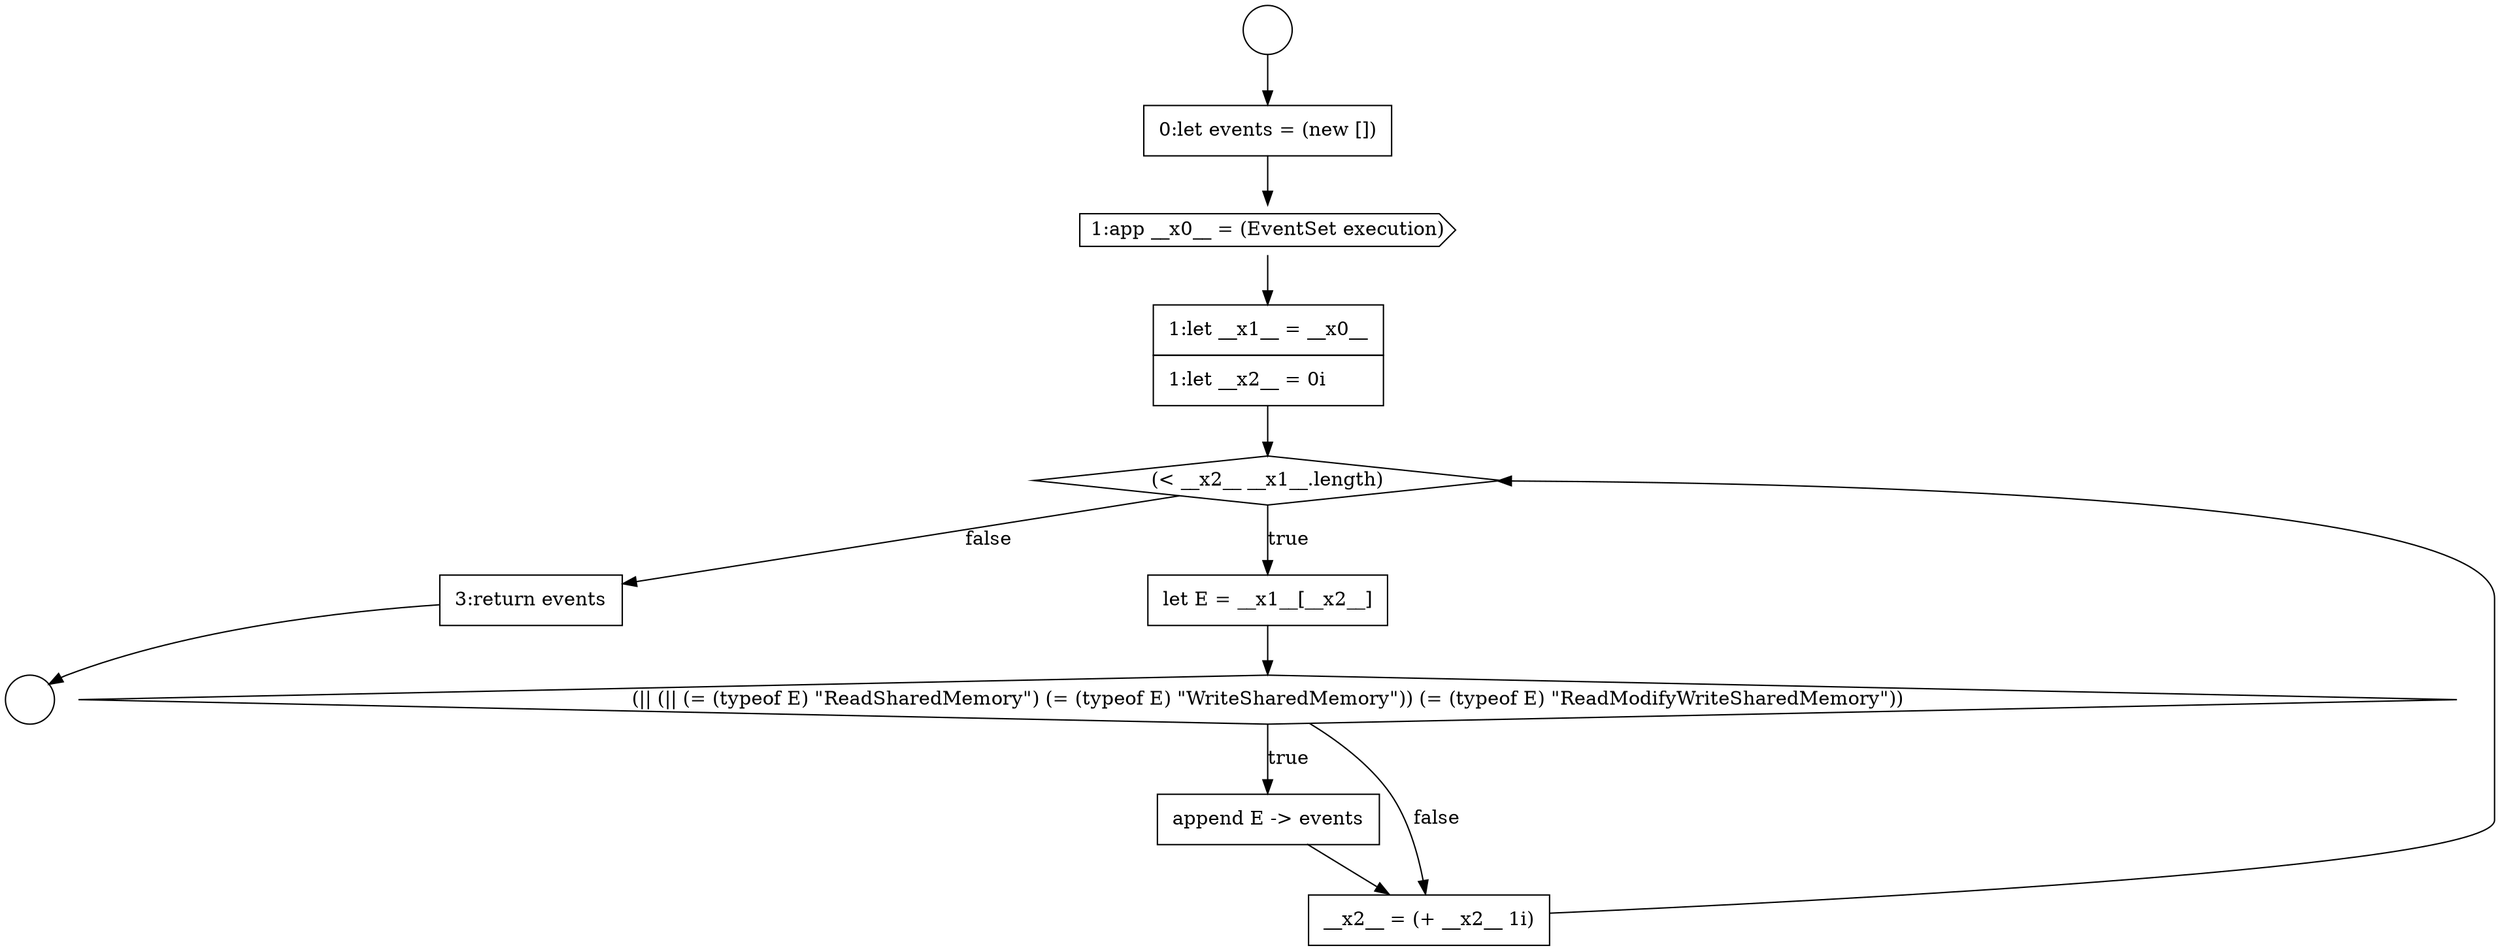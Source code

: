 digraph {
  node19582 [shape=none, margin=0, label=<<font color="black">
    <table border="0" cellborder="1" cellspacing="0" cellpadding="10">
      <tr><td align="left">1:let __x1__ = __x0__</td></tr>
      <tr><td align="left">1:let __x2__ = 0i</td></tr>
    </table>
  </font>> color="black" fillcolor="white" style=filled]
  node19578 [shape=circle label=" " color="black" fillcolor="white" style=filled]
  node19585 [shape=diamond, label=<<font color="black">(|| (|| (= (typeof E) &quot;ReadSharedMemory&quot;) (= (typeof E) &quot;WriteSharedMemory&quot;)) (= (typeof E) &quot;ReadModifyWriteSharedMemory&quot;))</font>> color="black" fillcolor="white" style=filled]
  node19588 [shape=none, margin=0, label=<<font color="black">
    <table border="0" cellborder="1" cellspacing="0" cellpadding="10">
      <tr><td align="left">3:return events</td></tr>
    </table>
  </font>> color="black" fillcolor="white" style=filled]
  node19579 [shape=circle label=" " color="black" fillcolor="white" style=filled]
  node19583 [shape=diamond, label=<<font color="black">(&lt; __x2__ __x1__.length)</font>> color="black" fillcolor="white" style=filled]
  node19584 [shape=none, margin=0, label=<<font color="black">
    <table border="0" cellborder="1" cellspacing="0" cellpadding="10">
      <tr><td align="left">let E = __x1__[__x2__]</td></tr>
    </table>
  </font>> color="black" fillcolor="white" style=filled]
  node19581 [shape=cds, label=<<font color="black">1:app __x0__ = (EventSet execution)</font>> color="black" fillcolor="white" style=filled]
  node19586 [shape=none, margin=0, label=<<font color="black">
    <table border="0" cellborder="1" cellspacing="0" cellpadding="10">
      <tr><td align="left">append E -&gt; events</td></tr>
    </table>
  </font>> color="black" fillcolor="white" style=filled]
  node19587 [shape=none, margin=0, label=<<font color="black">
    <table border="0" cellborder="1" cellspacing="0" cellpadding="10">
      <tr><td align="left">__x2__ = (+ __x2__ 1i)</td></tr>
    </table>
  </font>> color="black" fillcolor="white" style=filled]
  node19580 [shape=none, margin=0, label=<<font color="black">
    <table border="0" cellborder="1" cellspacing="0" cellpadding="10">
      <tr><td align="left">0:let events = (new [])</td></tr>
    </table>
  </font>> color="black" fillcolor="white" style=filled]
  node19584 -> node19585 [ color="black"]
  node19587 -> node19583 [ color="black"]
  node19585 -> node19586 [label=<<font color="black">true</font>> color="black"]
  node19585 -> node19587 [label=<<font color="black">false</font>> color="black"]
  node19582 -> node19583 [ color="black"]
  node19583 -> node19584 [label=<<font color="black">true</font>> color="black"]
  node19583 -> node19588 [label=<<font color="black">false</font>> color="black"]
  node19578 -> node19580 [ color="black"]
  node19580 -> node19581 [ color="black"]
  node19581 -> node19582 [ color="black"]
  node19586 -> node19587 [ color="black"]
  node19588 -> node19579 [ color="black"]
}
